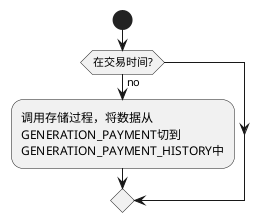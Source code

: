 
@startuml

start
if(在交易时间?) then (no)
:调用存储过程，将数据从\nGENERATION_PAYMENT切到\nGENERATION_PAYMENT_HISTORY中;

@enduml